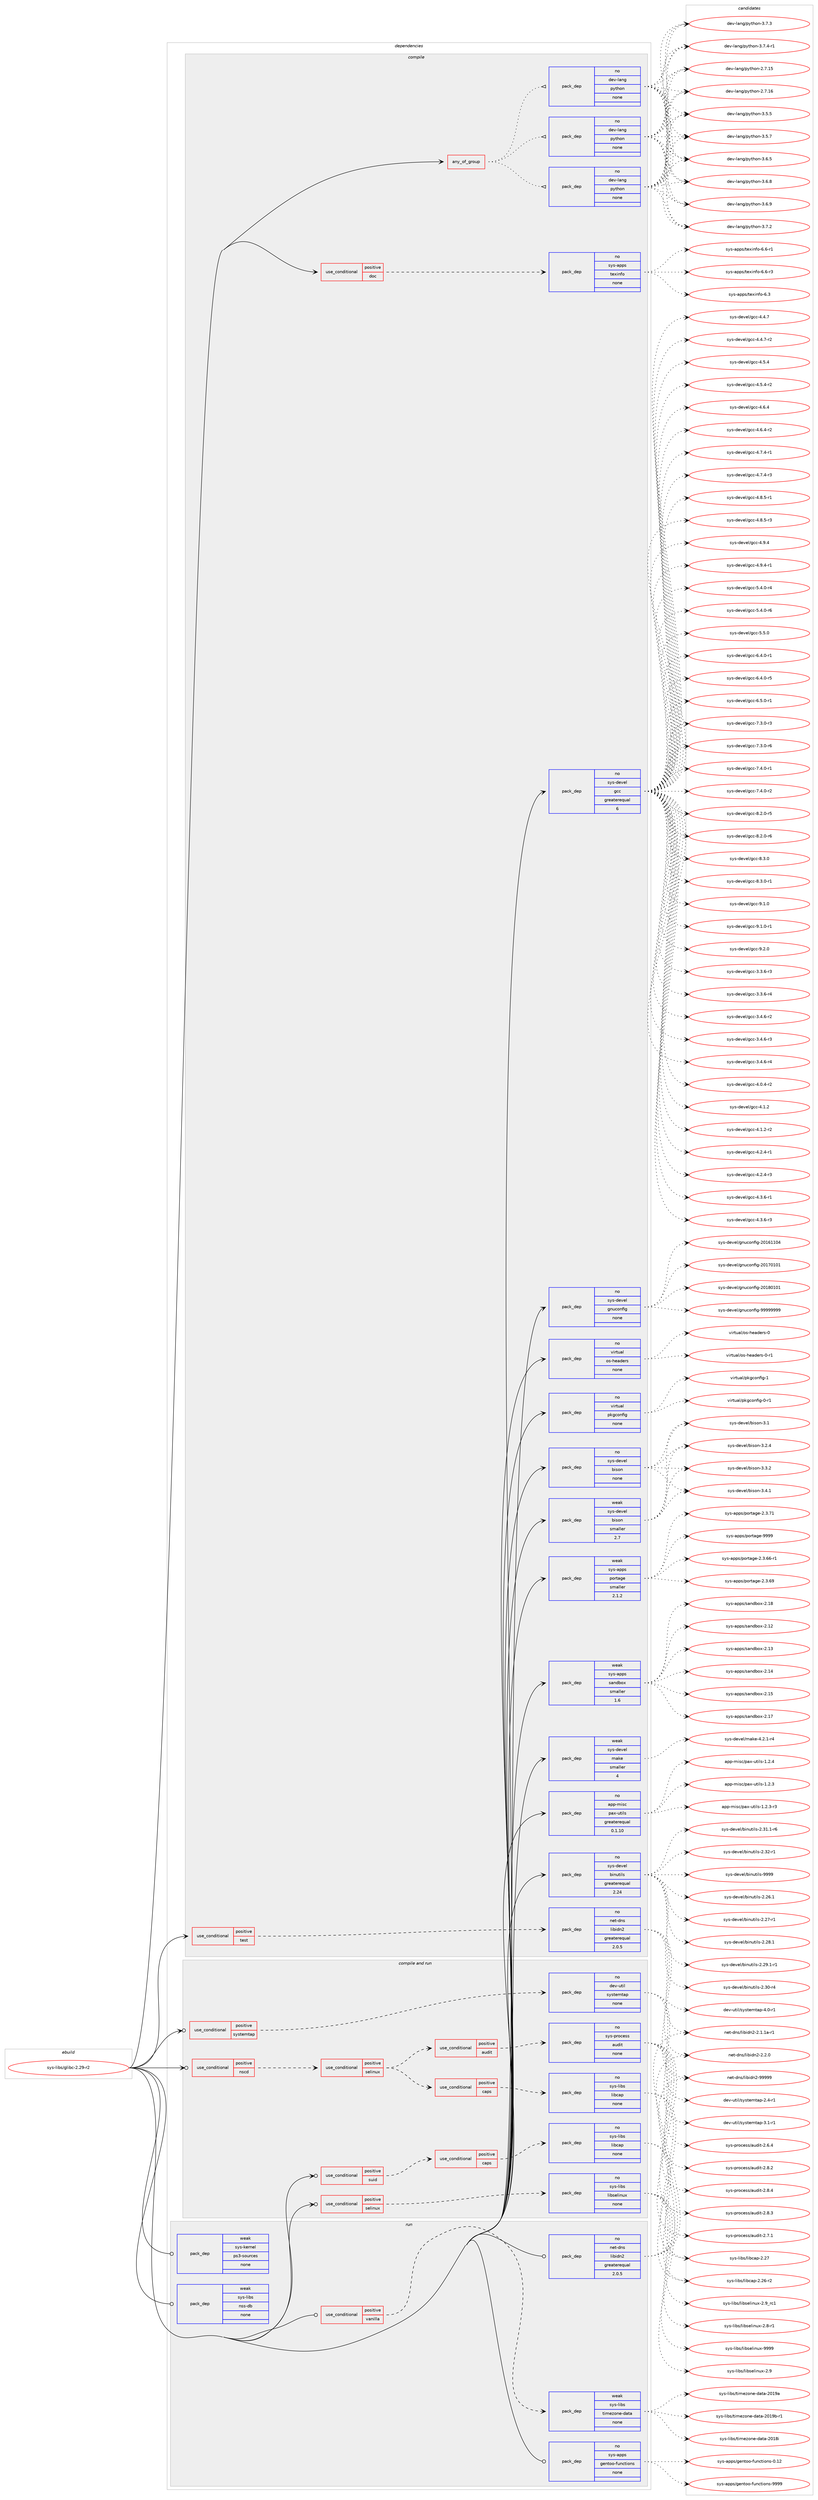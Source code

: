 digraph prolog {

# *************
# Graph options
# *************

newrank=true;
concentrate=true;
compound=true;
graph [rankdir=LR,fontname=Helvetica,fontsize=10,ranksep=1.5];#, ranksep=2.5, nodesep=0.2];
edge  [arrowhead=vee];
node  [fontname=Helvetica,fontsize=10];

# **********
# The ebuild
# **********

subgraph cluster_leftcol {
color=gray;
rank=same;
label=<<i>ebuild</i>>;
id [label="sys-libs/glibc-2.29-r2", color=red, width=4, href="../sys-libs/glibc-2.29-r2.svg"];
}

# ****************
# The dependencies
# ****************

subgraph cluster_midcol {
color=gray;
label=<<i>dependencies</i>>;
subgraph cluster_compile {
fillcolor="#eeeeee";
style=filled;
label=<<i>compile</i>>;
subgraph any24 {
dependency1556 [label=<<TABLE BORDER="0" CELLBORDER="1" CELLSPACING="0" CELLPADDING="4"><TR><TD CELLPADDING="10">any_of_group</TD></TR></TABLE>>, shape=none, color=red];subgraph pack1193 {
dependency1557 [label=<<TABLE BORDER="0" CELLBORDER="1" CELLSPACING="0" CELLPADDING="4" WIDTH="220"><TR><TD ROWSPAN="6" CELLPADDING="30">pack_dep</TD></TR><TR><TD WIDTH="110">no</TD></TR><TR><TD>dev-lang</TD></TR><TR><TD>python</TD></TR><TR><TD>none</TD></TR><TR><TD></TD></TR></TABLE>>, shape=none, color=blue];
}
dependency1556:e -> dependency1557:w [weight=20,style="dotted",arrowhead="oinv"];
subgraph pack1194 {
dependency1558 [label=<<TABLE BORDER="0" CELLBORDER="1" CELLSPACING="0" CELLPADDING="4" WIDTH="220"><TR><TD ROWSPAN="6" CELLPADDING="30">pack_dep</TD></TR><TR><TD WIDTH="110">no</TD></TR><TR><TD>dev-lang</TD></TR><TR><TD>python</TD></TR><TR><TD>none</TD></TR><TR><TD></TD></TR></TABLE>>, shape=none, color=blue];
}
dependency1556:e -> dependency1558:w [weight=20,style="dotted",arrowhead="oinv"];
subgraph pack1195 {
dependency1559 [label=<<TABLE BORDER="0" CELLBORDER="1" CELLSPACING="0" CELLPADDING="4" WIDTH="220"><TR><TD ROWSPAN="6" CELLPADDING="30">pack_dep</TD></TR><TR><TD WIDTH="110">no</TD></TR><TR><TD>dev-lang</TD></TR><TR><TD>python</TD></TR><TR><TD>none</TD></TR><TR><TD></TD></TR></TABLE>>, shape=none, color=blue];
}
dependency1556:e -> dependency1559:w [weight=20,style="dotted",arrowhead="oinv"];
}
id:e -> dependency1556:w [weight=20,style="solid",arrowhead="vee"];
subgraph cond340 {
dependency1560 [label=<<TABLE BORDER="0" CELLBORDER="1" CELLSPACING="0" CELLPADDING="4"><TR><TD ROWSPAN="3" CELLPADDING="10">use_conditional</TD></TR><TR><TD>positive</TD></TR><TR><TD>doc</TD></TR></TABLE>>, shape=none, color=red];
subgraph pack1196 {
dependency1561 [label=<<TABLE BORDER="0" CELLBORDER="1" CELLSPACING="0" CELLPADDING="4" WIDTH="220"><TR><TD ROWSPAN="6" CELLPADDING="30">pack_dep</TD></TR><TR><TD WIDTH="110">no</TD></TR><TR><TD>sys-apps</TD></TR><TR><TD>texinfo</TD></TR><TR><TD>none</TD></TR><TR><TD></TD></TR></TABLE>>, shape=none, color=blue];
}
dependency1560:e -> dependency1561:w [weight=20,style="dashed",arrowhead="vee"];
}
id:e -> dependency1560:w [weight=20,style="solid",arrowhead="vee"];
subgraph cond341 {
dependency1562 [label=<<TABLE BORDER="0" CELLBORDER="1" CELLSPACING="0" CELLPADDING="4"><TR><TD ROWSPAN="3" CELLPADDING="10">use_conditional</TD></TR><TR><TD>positive</TD></TR><TR><TD>test</TD></TR></TABLE>>, shape=none, color=red];
subgraph pack1197 {
dependency1563 [label=<<TABLE BORDER="0" CELLBORDER="1" CELLSPACING="0" CELLPADDING="4" WIDTH="220"><TR><TD ROWSPAN="6" CELLPADDING="30">pack_dep</TD></TR><TR><TD WIDTH="110">no</TD></TR><TR><TD>net-dns</TD></TR><TR><TD>libidn2</TD></TR><TR><TD>greaterequal</TD></TR><TR><TD>2.0.5</TD></TR></TABLE>>, shape=none, color=blue];
}
dependency1562:e -> dependency1563:w [weight=20,style="dashed",arrowhead="vee"];
}
id:e -> dependency1562:w [weight=20,style="solid",arrowhead="vee"];
subgraph pack1198 {
dependency1564 [label=<<TABLE BORDER="0" CELLBORDER="1" CELLSPACING="0" CELLPADDING="4" WIDTH="220"><TR><TD ROWSPAN="6" CELLPADDING="30">pack_dep</TD></TR><TR><TD WIDTH="110">no</TD></TR><TR><TD>app-misc</TD></TR><TR><TD>pax-utils</TD></TR><TR><TD>greaterequal</TD></TR><TR><TD>0.1.10</TD></TR></TABLE>>, shape=none, color=blue];
}
id:e -> dependency1564:w [weight=20,style="solid",arrowhead="vee"];
subgraph pack1199 {
dependency1565 [label=<<TABLE BORDER="0" CELLBORDER="1" CELLSPACING="0" CELLPADDING="4" WIDTH="220"><TR><TD ROWSPAN="6" CELLPADDING="30">pack_dep</TD></TR><TR><TD WIDTH="110">no</TD></TR><TR><TD>sys-devel</TD></TR><TR><TD>binutils</TD></TR><TR><TD>greaterequal</TD></TR><TR><TD>2.24</TD></TR></TABLE>>, shape=none, color=blue];
}
id:e -> dependency1565:w [weight=20,style="solid",arrowhead="vee"];
subgraph pack1200 {
dependency1566 [label=<<TABLE BORDER="0" CELLBORDER="1" CELLSPACING="0" CELLPADDING="4" WIDTH="220"><TR><TD ROWSPAN="6" CELLPADDING="30">pack_dep</TD></TR><TR><TD WIDTH="110">no</TD></TR><TR><TD>sys-devel</TD></TR><TR><TD>bison</TD></TR><TR><TD>none</TD></TR><TR><TD></TD></TR></TABLE>>, shape=none, color=blue];
}
id:e -> dependency1566:w [weight=20,style="solid",arrowhead="vee"];
subgraph pack1201 {
dependency1567 [label=<<TABLE BORDER="0" CELLBORDER="1" CELLSPACING="0" CELLPADDING="4" WIDTH="220"><TR><TD ROWSPAN="6" CELLPADDING="30">pack_dep</TD></TR><TR><TD WIDTH="110">no</TD></TR><TR><TD>sys-devel</TD></TR><TR><TD>gcc</TD></TR><TR><TD>greaterequal</TD></TR><TR><TD>6</TD></TR></TABLE>>, shape=none, color=blue];
}
id:e -> dependency1567:w [weight=20,style="solid",arrowhead="vee"];
subgraph pack1202 {
dependency1568 [label=<<TABLE BORDER="0" CELLBORDER="1" CELLSPACING="0" CELLPADDING="4" WIDTH="220"><TR><TD ROWSPAN="6" CELLPADDING="30">pack_dep</TD></TR><TR><TD WIDTH="110">no</TD></TR><TR><TD>sys-devel</TD></TR><TR><TD>gnuconfig</TD></TR><TR><TD>none</TD></TR><TR><TD></TD></TR></TABLE>>, shape=none, color=blue];
}
id:e -> dependency1568:w [weight=20,style="solid",arrowhead="vee"];
subgraph pack1203 {
dependency1569 [label=<<TABLE BORDER="0" CELLBORDER="1" CELLSPACING="0" CELLPADDING="4" WIDTH="220"><TR><TD ROWSPAN="6" CELLPADDING="30">pack_dep</TD></TR><TR><TD WIDTH="110">no</TD></TR><TR><TD>virtual</TD></TR><TR><TD>os-headers</TD></TR><TR><TD>none</TD></TR><TR><TD></TD></TR></TABLE>>, shape=none, color=blue];
}
id:e -> dependency1569:w [weight=20,style="solid",arrowhead="vee"];
subgraph pack1204 {
dependency1570 [label=<<TABLE BORDER="0" CELLBORDER="1" CELLSPACING="0" CELLPADDING="4" WIDTH="220"><TR><TD ROWSPAN="6" CELLPADDING="30">pack_dep</TD></TR><TR><TD WIDTH="110">no</TD></TR><TR><TD>virtual</TD></TR><TR><TD>pkgconfig</TD></TR><TR><TD>none</TD></TR><TR><TD></TD></TR></TABLE>>, shape=none, color=blue];
}
id:e -> dependency1570:w [weight=20,style="solid",arrowhead="vee"];
subgraph pack1205 {
dependency1571 [label=<<TABLE BORDER="0" CELLBORDER="1" CELLSPACING="0" CELLPADDING="4" WIDTH="220"><TR><TD ROWSPAN="6" CELLPADDING="30">pack_dep</TD></TR><TR><TD WIDTH="110">weak</TD></TR><TR><TD>sys-apps</TD></TR><TR><TD>portage</TD></TR><TR><TD>smaller</TD></TR><TR><TD>2.1.2</TD></TR></TABLE>>, shape=none, color=blue];
}
id:e -> dependency1571:w [weight=20,style="solid",arrowhead="vee"];
subgraph pack1206 {
dependency1572 [label=<<TABLE BORDER="0" CELLBORDER="1" CELLSPACING="0" CELLPADDING="4" WIDTH="220"><TR><TD ROWSPAN="6" CELLPADDING="30">pack_dep</TD></TR><TR><TD WIDTH="110">weak</TD></TR><TR><TD>sys-apps</TD></TR><TR><TD>sandbox</TD></TR><TR><TD>smaller</TD></TR><TR><TD>1.6</TD></TR></TABLE>>, shape=none, color=blue];
}
id:e -> dependency1572:w [weight=20,style="solid",arrowhead="vee"];
subgraph pack1207 {
dependency1573 [label=<<TABLE BORDER="0" CELLBORDER="1" CELLSPACING="0" CELLPADDING="4" WIDTH="220"><TR><TD ROWSPAN="6" CELLPADDING="30">pack_dep</TD></TR><TR><TD WIDTH="110">weak</TD></TR><TR><TD>sys-devel</TD></TR><TR><TD>bison</TD></TR><TR><TD>smaller</TD></TR><TR><TD>2.7</TD></TR></TABLE>>, shape=none, color=blue];
}
id:e -> dependency1573:w [weight=20,style="solid",arrowhead="vee"];
subgraph pack1208 {
dependency1574 [label=<<TABLE BORDER="0" CELLBORDER="1" CELLSPACING="0" CELLPADDING="4" WIDTH="220"><TR><TD ROWSPAN="6" CELLPADDING="30">pack_dep</TD></TR><TR><TD WIDTH="110">weak</TD></TR><TR><TD>sys-devel</TD></TR><TR><TD>make</TD></TR><TR><TD>smaller</TD></TR><TR><TD>4</TD></TR></TABLE>>, shape=none, color=blue];
}
id:e -> dependency1574:w [weight=20,style="solid",arrowhead="vee"];
}
subgraph cluster_compileandrun {
fillcolor="#eeeeee";
style=filled;
label=<<i>compile and run</i>>;
subgraph cond342 {
dependency1575 [label=<<TABLE BORDER="0" CELLBORDER="1" CELLSPACING="0" CELLPADDING="4"><TR><TD ROWSPAN="3" CELLPADDING="10">use_conditional</TD></TR><TR><TD>positive</TD></TR><TR><TD>nscd</TD></TR></TABLE>>, shape=none, color=red];
subgraph cond343 {
dependency1576 [label=<<TABLE BORDER="0" CELLBORDER="1" CELLSPACING="0" CELLPADDING="4"><TR><TD ROWSPAN="3" CELLPADDING="10">use_conditional</TD></TR><TR><TD>positive</TD></TR><TR><TD>selinux</TD></TR></TABLE>>, shape=none, color=red];
subgraph cond344 {
dependency1577 [label=<<TABLE BORDER="0" CELLBORDER="1" CELLSPACING="0" CELLPADDING="4"><TR><TD ROWSPAN="3" CELLPADDING="10">use_conditional</TD></TR><TR><TD>positive</TD></TR><TR><TD>audit</TD></TR></TABLE>>, shape=none, color=red];
subgraph pack1209 {
dependency1578 [label=<<TABLE BORDER="0" CELLBORDER="1" CELLSPACING="0" CELLPADDING="4" WIDTH="220"><TR><TD ROWSPAN="6" CELLPADDING="30">pack_dep</TD></TR><TR><TD WIDTH="110">no</TD></TR><TR><TD>sys-process</TD></TR><TR><TD>audit</TD></TR><TR><TD>none</TD></TR><TR><TD></TD></TR></TABLE>>, shape=none, color=blue];
}
dependency1577:e -> dependency1578:w [weight=20,style="dashed",arrowhead="vee"];
}
dependency1576:e -> dependency1577:w [weight=20,style="dashed",arrowhead="vee"];
subgraph cond345 {
dependency1579 [label=<<TABLE BORDER="0" CELLBORDER="1" CELLSPACING="0" CELLPADDING="4"><TR><TD ROWSPAN="3" CELLPADDING="10">use_conditional</TD></TR><TR><TD>positive</TD></TR><TR><TD>caps</TD></TR></TABLE>>, shape=none, color=red];
subgraph pack1210 {
dependency1580 [label=<<TABLE BORDER="0" CELLBORDER="1" CELLSPACING="0" CELLPADDING="4" WIDTH="220"><TR><TD ROWSPAN="6" CELLPADDING="30">pack_dep</TD></TR><TR><TD WIDTH="110">no</TD></TR><TR><TD>sys-libs</TD></TR><TR><TD>libcap</TD></TR><TR><TD>none</TD></TR><TR><TD></TD></TR></TABLE>>, shape=none, color=blue];
}
dependency1579:e -> dependency1580:w [weight=20,style="dashed",arrowhead="vee"];
}
dependency1576:e -> dependency1579:w [weight=20,style="dashed",arrowhead="vee"];
}
dependency1575:e -> dependency1576:w [weight=20,style="dashed",arrowhead="vee"];
}
id:e -> dependency1575:w [weight=20,style="solid",arrowhead="odotvee"];
subgraph cond346 {
dependency1581 [label=<<TABLE BORDER="0" CELLBORDER="1" CELLSPACING="0" CELLPADDING="4"><TR><TD ROWSPAN="3" CELLPADDING="10">use_conditional</TD></TR><TR><TD>positive</TD></TR><TR><TD>selinux</TD></TR></TABLE>>, shape=none, color=red];
subgraph pack1211 {
dependency1582 [label=<<TABLE BORDER="0" CELLBORDER="1" CELLSPACING="0" CELLPADDING="4" WIDTH="220"><TR><TD ROWSPAN="6" CELLPADDING="30">pack_dep</TD></TR><TR><TD WIDTH="110">no</TD></TR><TR><TD>sys-libs</TD></TR><TR><TD>libselinux</TD></TR><TR><TD>none</TD></TR><TR><TD></TD></TR></TABLE>>, shape=none, color=blue];
}
dependency1581:e -> dependency1582:w [weight=20,style="dashed",arrowhead="vee"];
}
id:e -> dependency1581:w [weight=20,style="solid",arrowhead="odotvee"];
subgraph cond347 {
dependency1583 [label=<<TABLE BORDER="0" CELLBORDER="1" CELLSPACING="0" CELLPADDING="4"><TR><TD ROWSPAN="3" CELLPADDING="10">use_conditional</TD></TR><TR><TD>positive</TD></TR><TR><TD>suid</TD></TR></TABLE>>, shape=none, color=red];
subgraph cond348 {
dependency1584 [label=<<TABLE BORDER="0" CELLBORDER="1" CELLSPACING="0" CELLPADDING="4"><TR><TD ROWSPAN="3" CELLPADDING="10">use_conditional</TD></TR><TR><TD>positive</TD></TR><TR><TD>caps</TD></TR></TABLE>>, shape=none, color=red];
subgraph pack1212 {
dependency1585 [label=<<TABLE BORDER="0" CELLBORDER="1" CELLSPACING="0" CELLPADDING="4" WIDTH="220"><TR><TD ROWSPAN="6" CELLPADDING="30">pack_dep</TD></TR><TR><TD WIDTH="110">no</TD></TR><TR><TD>sys-libs</TD></TR><TR><TD>libcap</TD></TR><TR><TD>none</TD></TR><TR><TD></TD></TR></TABLE>>, shape=none, color=blue];
}
dependency1584:e -> dependency1585:w [weight=20,style="dashed",arrowhead="vee"];
}
dependency1583:e -> dependency1584:w [weight=20,style="dashed",arrowhead="vee"];
}
id:e -> dependency1583:w [weight=20,style="solid",arrowhead="odotvee"];
subgraph cond349 {
dependency1586 [label=<<TABLE BORDER="0" CELLBORDER="1" CELLSPACING="0" CELLPADDING="4"><TR><TD ROWSPAN="3" CELLPADDING="10">use_conditional</TD></TR><TR><TD>positive</TD></TR><TR><TD>systemtap</TD></TR></TABLE>>, shape=none, color=red];
subgraph pack1213 {
dependency1587 [label=<<TABLE BORDER="0" CELLBORDER="1" CELLSPACING="0" CELLPADDING="4" WIDTH="220"><TR><TD ROWSPAN="6" CELLPADDING="30">pack_dep</TD></TR><TR><TD WIDTH="110">no</TD></TR><TR><TD>dev-util</TD></TR><TR><TD>systemtap</TD></TR><TR><TD>none</TD></TR><TR><TD></TD></TR></TABLE>>, shape=none, color=blue];
}
dependency1586:e -> dependency1587:w [weight=20,style="dashed",arrowhead="vee"];
}
id:e -> dependency1586:w [weight=20,style="solid",arrowhead="odotvee"];
}
subgraph cluster_run {
fillcolor="#eeeeee";
style=filled;
label=<<i>run</i>>;
subgraph cond350 {
dependency1588 [label=<<TABLE BORDER="0" CELLBORDER="1" CELLSPACING="0" CELLPADDING="4"><TR><TD ROWSPAN="3" CELLPADDING="10">use_conditional</TD></TR><TR><TD>positive</TD></TR><TR><TD>vanilla</TD></TR></TABLE>>, shape=none, color=red];
subgraph pack1214 {
dependency1589 [label=<<TABLE BORDER="0" CELLBORDER="1" CELLSPACING="0" CELLPADDING="4" WIDTH="220"><TR><TD ROWSPAN="6" CELLPADDING="30">pack_dep</TD></TR><TR><TD WIDTH="110">weak</TD></TR><TR><TD>sys-libs</TD></TR><TR><TD>timezone-data</TD></TR><TR><TD>none</TD></TR><TR><TD></TD></TR></TABLE>>, shape=none, color=blue];
}
dependency1588:e -> dependency1589:w [weight=20,style="dashed",arrowhead="vee"];
}
id:e -> dependency1588:w [weight=20,style="solid",arrowhead="odot"];
subgraph pack1215 {
dependency1590 [label=<<TABLE BORDER="0" CELLBORDER="1" CELLSPACING="0" CELLPADDING="4" WIDTH="220"><TR><TD ROWSPAN="6" CELLPADDING="30">pack_dep</TD></TR><TR><TD WIDTH="110">no</TD></TR><TR><TD>net-dns</TD></TR><TR><TD>libidn2</TD></TR><TR><TD>greaterequal</TD></TR><TR><TD>2.0.5</TD></TR></TABLE>>, shape=none, color=blue];
}
id:e -> dependency1590:w [weight=20,style="solid",arrowhead="odot"];
subgraph pack1216 {
dependency1591 [label=<<TABLE BORDER="0" CELLBORDER="1" CELLSPACING="0" CELLPADDING="4" WIDTH="220"><TR><TD ROWSPAN="6" CELLPADDING="30">pack_dep</TD></TR><TR><TD WIDTH="110">no</TD></TR><TR><TD>sys-apps</TD></TR><TR><TD>gentoo-functions</TD></TR><TR><TD>none</TD></TR><TR><TD></TD></TR></TABLE>>, shape=none, color=blue];
}
id:e -> dependency1591:w [weight=20,style="solid",arrowhead="odot"];
subgraph pack1217 {
dependency1592 [label=<<TABLE BORDER="0" CELLBORDER="1" CELLSPACING="0" CELLPADDING="4" WIDTH="220"><TR><TD ROWSPAN="6" CELLPADDING="30">pack_dep</TD></TR><TR><TD WIDTH="110">weak</TD></TR><TR><TD>sys-kernel</TD></TR><TR><TD>ps3-sources</TD></TR><TR><TD>none</TD></TR><TR><TD></TD></TR></TABLE>>, shape=none, color=blue];
}
id:e -> dependency1592:w [weight=20,style="solid",arrowhead="odot"];
subgraph pack1218 {
dependency1593 [label=<<TABLE BORDER="0" CELLBORDER="1" CELLSPACING="0" CELLPADDING="4" WIDTH="220"><TR><TD ROWSPAN="6" CELLPADDING="30">pack_dep</TD></TR><TR><TD WIDTH="110">weak</TD></TR><TR><TD>sys-libs</TD></TR><TR><TD>nss-db</TD></TR><TR><TD>none</TD></TR><TR><TD></TD></TR></TABLE>>, shape=none, color=blue];
}
id:e -> dependency1593:w [weight=20,style="solid",arrowhead="odot"];
}
}

# **************
# The candidates
# **************

subgraph cluster_choices {
rank=same;
color=gray;
label=<<i>candidates</i>>;

subgraph choice1193 {
color=black;
nodesep=1;
choice10010111845108971101034711212111610411111045504655464953 [label="dev-lang/python-2.7.15", color=red, width=4,href="../dev-lang/python-2.7.15.svg"];
choice10010111845108971101034711212111610411111045504655464954 [label="dev-lang/python-2.7.16", color=red, width=4,href="../dev-lang/python-2.7.16.svg"];
choice100101118451089711010347112121116104111110455146534653 [label="dev-lang/python-3.5.5", color=red, width=4,href="../dev-lang/python-3.5.5.svg"];
choice100101118451089711010347112121116104111110455146534655 [label="dev-lang/python-3.5.7", color=red, width=4,href="../dev-lang/python-3.5.7.svg"];
choice100101118451089711010347112121116104111110455146544653 [label="dev-lang/python-3.6.5", color=red, width=4,href="../dev-lang/python-3.6.5.svg"];
choice100101118451089711010347112121116104111110455146544656 [label="dev-lang/python-3.6.8", color=red, width=4,href="../dev-lang/python-3.6.8.svg"];
choice100101118451089711010347112121116104111110455146544657 [label="dev-lang/python-3.6.9", color=red, width=4,href="../dev-lang/python-3.6.9.svg"];
choice100101118451089711010347112121116104111110455146554650 [label="dev-lang/python-3.7.2", color=red, width=4,href="../dev-lang/python-3.7.2.svg"];
choice100101118451089711010347112121116104111110455146554651 [label="dev-lang/python-3.7.3", color=red, width=4,href="../dev-lang/python-3.7.3.svg"];
choice1001011184510897110103471121211161041111104551465546524511449 [label="dev-lang/python-3.7.4-r1", color=red, width=4,href="../dev-lang/python-3.7.4-r1.svg"];
dependency1557:e -> choice10010111845108971101034711212111610411111045504655464953:w [style=dotted,weight="100"];
dependency1557:e -> choice10010111845108971101034711212111610411111045504655464954:w [style=dotted,weight="100"];
dependency1557:e -> choice100101118451089711010347112121116104111110455146534653:w [style=dotted,weight="100"];
dependency1557:e -> choice100101118451089711010347112121116104111110455146534655:w [style=dotted,weight="100"];
dependency1557:e -> choice100101118451089711010347112121116104111110455146544653:w [style=dotted,weight="100"];
dependency1557:e -> choice100101118451089711010347112121116104111110455146544656:w [style=dotted,weight="100"];
dependency1557:e -> choice100101118451089711010347112121116104111110455146544657:w [style=dotted,weight="100"];
dependency1557:e -> choice100101118451089711010347112121116104111110455146554650:w [style=dotted,weight="100"];
dependency1557:e -> choice100101118451089711010347112121116104111110455146554651:w [style=dotted,weight="100"];
dependency1557:e -> choice1001011184510897110103471121211161041111104551465546524511449:w [style=dotted,weight="100"];
}
subgraph choice1194 {
color=black;
nodesep=1;
choice10010111845108971101034711212111610411111045504655464953 [label="dev-lang/python-2.7.15", color=red, width=4,href="../dev-lang/python-2.7.15.svg"];
choice10010111845108971101034711212111610411111045504655464954 [label="dev-lang/python-2.7.16", color=red, width=4,href="../dev-lang/python-2.7.16.svg"];
choice100101118451089711010347112121116104111110455146534653 [label="dev-lang/python-3.5.5", color=red, width=4,href="../dev-lang/python-3.5.5.svg"];
choice100101118451089711010347112121116104111110455146534655 [label="dev-lang/python-3.5.7", color=red, width=4,href="../dev-lang/python-3.5.7.svg"];
choice100101118451089711010347112121116104111110455146544653 [label="dev-lang/python-3.6.5", color=red, width=4,href="../dev-lang/python-3.6.5.svg"];
choice100101118451089711010347112121116104111110455146544656 [label="dev-lang/python-3.6.8", color=red, width=4,href="../dev-lang/python-3.6.8.svg"];
choice100101118451089711010347112121116104111110455146544657 [label="dev-lang/python-3.6.9", color=red, width=4,href="../dev-lang/python-3.6.9.svg"];
choice100101118451089711010347112121116104111110455146554650 [label="dev-lang/python-3.7.2", color=red, width=4,href="../dev-lang/python-3.7.2.svg"];
choice100101118451089711010347112121116104111110455146554651 [label="dev-lang/python-3.7.3", color=red, width=4,href="../dev-lang/python-3.7.3.svg"];
choice1001011184510897110103471121211161041111104551465546524511449 [label="dev-lang/python-3.7.4-r1", color=red, width=4,href="../dev-lang/python-3.7.4-r1.svg"];
dependency1558:e -> choice10010111845108971101034711212111610411111045504655464953:w [style=dotted,weight="100"];
dependency1558:e -> choice10010111845108971101034711212111610411111045504655464954:w [style=dotted,weight="100"];
dependency1558:e -> choice100101118451089711010347112121116104111110455146534653:w [style=dotted,weight="100"];
dependency1558:e -> choice100101118451089711010347112121116104111110455146534655:w [style=dotted,weight="100"];
dependency1558:e -> choice100101118451089711010347112121116104111110455146544653:w [style=dotted,weight="100"];
dependency1558:e -> choice100101118451089711010347112121116104111110455146544656:w [style=dotted,weight="100"];
dependency1558:e -> choice100101118451089711010347112121116104111110455146544657:w [style=dotted,weight="100"];
dependency1558:e -> choice100101118451089711010347112121116104111110455146554650:w [style=dotted,weight="100"];
dependency1558:e -> choice100101118451089711010347112121116104111110455146554651:w [style=dotted,weight="100"];
dependency1558:e -> choice1001011184510897110103471121211161041111104551465546524511449:w [style=dotted,weight="100"];
}
subgraph choice1195 {
color=black;
nodesep=1;
choice10010111845108971101034711212111610411111045504655464953 [label="dev-lang/python-2.7.15", color=red, width=4,href="../dev-lang/python-2.7.15.svg"];
choice10010111845108971101034711212111610411111045504655464954 [label="dev-lang/python-2.7.16", color=red, width=4,href="../dev-lang/python-2.7.16.svg"];
choice100101118451089711010347112121116104111110455146534653 [label="dev-lang/python-3.5.5", color=red, width=4,href="../dev-lang/python-3.5.5.svg"];
choice100101118451089711010347112121116104111110455146534655 [label="dev-lang/python-3.5.7", color=red, width=4,href="../dev-lang/python-3.5.7.svg"];
choice100101118451089711010347112121116104111110455146544653 [label="dev-lang/python-3.6.5", color=red, width=4,href="../dev-lang/python-3.6.5.svg"];
choice100101118451089711010347112121116104111110455146544656 [label="dev-lang/python-3.6.8", color=red, width=4,href="../dev-lang/python-3.6.8.svg"];
choice100101118451089711010347112121116104111110455146544657 [label="dev-lang/python-3.6.9", color=red, width=4,href="../dev-lang/python-3.6.9.svg"];
choice100101118451089711010347112121116104111110455146554650 [label="dev-lang/python-3.7.2", color=red, width=4,href="../dev-lang/python-3.7.2.svg"];
choice100101118451089711010347112121116104111110455146554651 [label="dev-lang/python-3.7.3", color=red, width=4,href="../dev-lang/python-3.7.3.svg"];
choice1001011184510897110103471121211161041111104551465546524511449 [label="dev-lang/python-3.7.4-r1", color=red, width=4,href="../dev-lang/python-3.7.4-r1.svg"];
dependency1559:e -> choice10010111845108971101034711212111610411111045504655464953:w [style=dotted,weight="100"];
dependency1559:e -> choice10010111845108971101034711212111610411111045504655464954:w [style=dotted,weight="100"];
dependency1559:e -> choice100101118451089711010347112121116104111110455146534653:w [style=dotted,weight="100"];
dependency1559:e -> choice100101118451089711010347112121116104111110455146534655:w [style=dotted,weight="100"];
dependency1559:e -> choice100101118451089711010347112121116104111110455146544653:w [style=dotted,weight="100"];
dependency1559:e -> choice100101118451089711010347112121116104111110455146544656:w [style=dotted,weight="100"];
dependency1559:e -> choice100101118451089711010347112121116104111110455146544657:w [style=dotted,weight="100"];
dependency1559:e -> choice100101118451089711010347112121116104111110455146554650:w [style=dotted,weight="100"];
dependency1559:e -> choice100101118451089711010347112121116104111110455146554651:w [style=dotted,weight="100"];
dependency1559:e -> choice1001011184510897110103471121211161041111104551465546524511449:w [style=dotted,weight="100"];
}
subgraph choice1196 {
color=black;
nodesep=1;
choice11512111545971121121154711610112010511010211145544651 [label="sys-apps/texinfo-6.3", color=red, width=4,href="../sys-apps/texinfo-6.3.svg"];
choice115121115459711211211547116101120105110102111455446544511449 [label="sys-apps/texinfo-6.6-r1", color=red, width=4,href="../sys-apps/texinfo-6.6-r1.svg"];
choice115121115459711211211547116101120105110102111455446544511451 [label="sys-apps/texinfo-6.6-r3", color=red, width=4,href="../sys-apps/texinfo-6.6-r3.svg"];
dependency1561:e -> choice11512111545971121121154711610112010511010211145544651:w [style=dotted,weight="100"];
dependency1561:e -> choice115121115459711211211547116101120105110102111455446544511449:w [style=dotted,weight="100"];
dependency1561:e -> choice115121115459711211211547116101120105110102111455446544511451:w [style=dotted,weight="100"];
}
subgraph choice1197 {
color=black;
nodesep=1;
choice11010111645100110115471081059810510011050455046494649974511449 [label="net-dns/libidn2-2.1.1a-r1", color=red, width=4,href="../net-dns/libidn2-2.1.1a-r1.svg"];
choice11010111645100110115471081059810510011050455046504648 [label="net-dns/libidn2-2.2.0", color=red, width=4,href="../net-dns/libidn2-2.2.0.svg"];
choice11010111645100110115471081059810510011050455757575757 [label="net-dns/libidn2-99999", color=red, width=4,href="../net-dns/libidn2-99999.svg"];
dependency1563:e -> choice11010111645100110115471081059810510011050455046494649974511449:w [style=dotted,weight="100"];
dependency1563:e -> choice11010111645100110115471081059810510011050455046504648:w [style=dotted,weight="100"];
dependency1563:e -> choice11010111645100110115471081059810510011050455757575757:w [style=dotted,weight="100"];
}
subgraph choice1198 {
color=black;
nodesep=1;
choice971121124510910511599471129712045117116105108115454946504651 [label="app-misc/pax-utils-1.2.3", color=red, width=4,href="../app-misc/pax-utils-1.2.3.svg"];
choice9711211245109105115994711297120451171161051081154549465046514511451 [label="app-misc/pax-utils-1.2.3-r3", color=red, width=4,href="../app-misc/pax-utils-1.2.3-r3.svg"];
choice971121124510910511599471129712045117116105108115454946504652 [label="app-misc/pax-utils-1.2.4", color=red, width=4,href="../app-misc/pax-utils-1.2.4.svg"];
dependency1564:e -> choice971121124510910511599471129712045117116105108115454946504651:w [style=dotted,weight="100"];
dependency1564:e -> choice9711211245109105115994711297120451171161051081154549465046514511451:w [style=dotted,weight="100"];
dependency1564:e -> choice971121124510910511599471129712045117116105108115454946504652:w [style=dotted,weight="100"];
}
subgraph choice1199 {
color=black;
nodesep=1;
choice11512111545100101118101108479810511011711610510811545504650544649 [label="sys-devel/binutils-2.26.1", color=red, width=4,href="../sys-devel/binutils-2.26.1.svg"];
choice11512111545100101118101108479810511011711610510811545504650554511449 [label="sys-devel/binutils-2.27-r1", color=red, width=4,href="../sys-devel/binutils-2.27-r1.svg"];
choice11512111545100101118101108479810511011711610510811545504650564649 [label="sys-devel/binutils-2.28.1", color=red, width=4,href="../sys-devel/binutils-2.28.1.svg"];
choice115121115451001011181011084798105110117116105108115455046505746494511449 [label="sys-devel/binutils-2.29.1-r1", color=red, width=4,href="../sys-devel/binutils-2.29.1-r1.svg"];
choice11512111545100101118101108479810511011711610510811545504651484511452 [label="sys-devel/binutils-2.30-r4", color=red, width=4,href="../sys-devel/binutils-2.30-r4.svg"];
choice115121115451001011181011084798105110117116105108115455046514946494511454 [label="sys-devel/binutils-2.31.1-r6", color=red, width=4,href="../sys-devel/binutils-2.31.1-r6.svg"];
choice11512111545100101118101108479810511011711610510811545504651504511449 [label="sys-devel/binutils-2.32-r1", color=red, width=4,href="../sys-devel/binutils-2.32-r1.svg"];
choice1151211154510010111810110847981051101171161051081154557575757 [label="sys-devel/binutils-9999", color=red, width=4,href="../sys-devel/binutils-9999.svg"];
dependency1565:e -> choice11512111545100101118101108479810511011711610510811545504650544649:w [style=dotted,weight="100"];
dependency1565:e -> choice11512111545100101118101108479810511011711610510811545504650554511449:w [style=dotted,weight="100"];
dependency1565:e -> choice11512111545100101118101108479810511011711610510811545504650564649:w [style=dotted,weight="100"];
dependency1565:e -> choice115121115451001011181011084798105110117116105108115455046505746494511449:w [style=dotted,weight="100"];
dependency1565:e -> choice11512111545100101118101108479810511011711610510811545504651484511452:w [style=dotted,weight="100"];
dependency1565:e -> choice115121115451001011181011084798105110117116105108115455046514946494511454:w [style=dotted,weight="100"];
dependency1565:e -> choice11512111545100101118101108479810511011711610510811545504651504511449:w [style=dotted,weight="100"];
dependency1565:e -> choice1151211154510010111810110847981051101171161051081154557575757:w [style=dotted,weight="100"];
}
subgraph choice1200 {
color=black;
nodesep=1;
choice11512111545100101118101108479810511511111045514649 [label="sys-devel/bison-3.1", color=red, width=4,href="../sys-devel/bison-3.1.svg"];
choice115121115451001011181011084798105115111110455146504652 [label="sys-devel/bison-3.2.4", color=red, width=4,href="../sys-devel/bison-3.2.4.svg"];
choice115121115451001011181011084798105115111110455146514650 [label="sys-devel/bison-3.3.2", color=red, width=4,href="../sys-devel/bison-3.3.2.svg"];
choice115121115451001011181011084798105115111110455146524649 [label="sys-devel/bison-3.4.1", color=red, width=4,href="../sys-devel/bison-3.4.1.svg"];
dependency1566:e -> choice11512111545100101118101108479810511511111045514649:w [style=dotted,weight="100"];
dependency1566:e -> choice115121115451001011181011084798105115111110455146504652:w [style=dotted,weight="100"];
dependency1566:e -> choice115121115451001011181011084798105115111110455146514650:w [style=dotted,weight="100"];
dependency1566:e -> choice115121115451001011181011084798105115111110455146524649:w [style=dotted,weight="100"];
}
subgraph choice1201 {
color=black;
nodesep=1;
choice115121115451001011181011084710399994551465146544511451 [label="sys-devel/gcc-3.3.6-r3", color=red, width=4,href="../sys-devel/gcc-3.3.6-r3.svg"];
choice115121115451001011181011084710399994551465146544511452 [label="sys-devel/gcc-3.3.6-r4", color=red, width=4,href="../sys-devel/gcc-3.3.6-r4.svg"];
choice115121115451001011181011084710399994551465246544511450 [label="sys-devel/gcc-3.4.6-r2", color=red, width=4,href="../sys-devel/gcc-3.4.6-r2.svg"];
choice115121115451001011181011084710399994551465246544511451 [label="sys-devel/gcc-3.4.6-r3", color=red, width=4,href="../sys-devel/gcc-3.4.6-r3.svg"];
choice115121115451001011181011084710399994551465246544511452 [label="sys-devel/gcc-3.4.6-r4", color=red, width=4,href="../sys-devel/gcc-3.4.6-r4.svg"];
choice115121115451001011181011084710399994552464846524511450 [label="sys-devel/gcc-4.0.4-r2", color=red, width=4,href="../sys-devel/gcc-4.0.4-r2.svg"];
choice11512111545100101118101108471039999455246494650 [label="sys-devel/gcc-4.1.2", color=red, width=4,href="../sys-devel/gcc-4.1.2.svg"];
choice115121115451001011181011084710399994552464946504511450 [label="sys-devel/gcc-4.1.2-r2", color=red, width=4,href="../sys-devel/gcc-4.1.2-r2.svg"];
choice115121115451001011181011084710399994552465046524511449 [label="sys-devel/gcc-4.2.4-r1", color=red, width=4,href="../sys-devel/gcc-4.2.4-r1.svg"];
choice115121115451001011181011084710399994552465046524511451 [label="sys-devel/gcc-4.2.4-r3", color=red, width=4,href="../sys-devel/gcc-4.2.4-r3.svg"];
choice115121115451001011181011084710399994552465146544511449 [label="sys-devel/gcc-4.3.6-r1", color=red, width=4,href="../sys-devel/gcc-4.3.6-r1.svg"];
choice115121115451001011181011084710399994552465146544511451 [label="sys-devel/gcc-4.3.6-r3", color=red, width=4,href="../sys-devel/gcc-4.3.6-r3.svg"];
choice11512111545100101118101108471039999455246524655 [label="sys-devel/gcc-4.4.7", color=red, width=4,href="../sys-devel/gcc-4.4.7.svg"];
choice115121115451001011181011084710399994552465246554511450 [label="sys-devel/gcc-4.4.7-r2", color=red, width=4,href="../sys-devel/gcc-4.4.7-r2.svg"];
choice11512111545100101118101108471039999455246534652 [label="sys-devel/gcc-4.5.4", color=red, width=4,href="../sys-devel/gcc-4.5.4.svg"];
choice115121115451001011181011084710399994552465346524511450 [label="sys-devel/gcc-4.5.4-r2", color=red, width=4,href="../sys-devel/gcc-4.5.4-r2.svg"];
choice11512111545100101118101108471039999455246544652 [label="sys-devel/gcc-4.6.4", color=red, width=4,href="../sys-devel/gcc-4.6.4.svg"];
choice115121115451001011181011084710399994552465446524511450 [label="sys-devel/gcc-4.6.4-r2", color=red, width=4,href="../sys-devel/gcc-4.6.4-r2.svg"];
choice115121115451001011181011084710399994552465546524511449 [label="sys-devel/gcc-4.7.4-r1", color=red, width=4,href="../sys-devel/gcc-4.7.4-r1.svg"];
choice115121115451001011181011084710399994552465546524511451 [label="sys-devel/gcc-4.7.4-r3", color=red, width=4,href="../sys-devel/gcc-4.7.4-r3.svg"];
choice115121115451001011181011084710399994552465646534511449 [label="sys-devel/gcc-4.8.5-r1", color=red, width=4,href="../sys-devel/gcc-4.8.5-r1.svg"];
choice115121115451001011181011084710399994552465646534511451 [label="sys-devel/gcc-4.8.5-r3", color=red, width=4,href="../sys-devel/gcc-4.8.5-r3.svg"];
choice11512111545100101118101108471039999455246574652 [label="sys-devel/gcc-4.9.4", color=red, width=4,href="../sys-devel/gcc-4.9.4.svg"];
choice115121115451001011181011084710399994552465746524511449 [label="sys-devel/gcc-4.9.4-r1", color=red, width=4,href="../sys-devel/gcc-4.9.4-r1.svg"];
choice115121115451001011181011084710399994553465246484511452 [label="sys-devel/gcc-5.4.0-r4", color=red, width=4,href="../sys-devel/gcc-5.4.0-r4.svg"];
choice115121115451001011181011084710399994553465246484511454 [label="sys-devel/gcc-5.4.0-r6", color=red, width=4,href="../sys-devel/gcc-5.4.0-r6.svg"];
choice11512111545100101118101108471039999455346534648 [label="sys-devel/gcc-5.5.0", color=red, width=4,href="../sys-devel/gcc-5.5.0.svg"];
choice115121115451001011181011084710399994554465246484511449 [label="sys-devel/gcc-6.4.0-r1", color=red, width=4,href="../sys-devel/gcc-6.4.0-r1.svg"];
choice115121115451001011181011084710399994554465246484511453 [label="sys-devel/gcc-6.4.0-r5", color=red, width=4,href="../sys-devel/gcc-6.4.0-r5.svg"];
choice115121115451001011181011084710399994554465346484511449 [label="sys-devel/gcc-6.5.0-r1", color=red, width=4,href="../sys-devel/gcc-6.5.0-r1.svg"];
choice115121115451001011181011084710399994555465146484511451 [label="sys-devel/gcc-7.3.0-r3", color=red, width=4,href="../sys-devel/gcc-7.3.0-r3.svg"];
choice115121115451001011181011084710399994555465146484511454 [label="sys-devel/gcc-7.3.0-r6", color=red, width=4,href="../sys-devel/gcc-7.3.0-r6.svg"];
choice115121115451001011181011084710399994555465246484511449 [label="sys-devel/gcc-7.4.0-r1", color=red, width=4,href="../sys-devel/gcc-7.4.0-r1.svg"];
choice115121115451001011181011084710399994555465246484511450 [label="sys-devel/gcc-7.4.0-r2", color=red, width=4,href="../sys-devel/gcc-7.4.0-r2.svg"];
choice115121115451001011181011084710399994556465046484511453 [label="sys-devel/gcc-8.2.0-r5", color=red, width=4,href="../sys-devel/gcc-8.2.0-r5.svg"];
choice115121115451001011181011084710399994556465046484511454 [label="sys-devel/gcc-8.2.0-r6", color=red, width=4,href="../sys-devel/gcc-8.2.0-r6.svg"];
choice11512111545100101118101108471039999455646514648 [label="sys-devel/gcc-8.3.0", color=red, width=4,href="../sys-devel/gcc-8.3.0.svg"];
choice115121115451001011181011084710399994556465146484511449 [label="sys-devel/gcc-8.3.0-r1", color=red, width=4,href="../sys-devel/gcc-8.3.0-r1.svg"];
choice11512111545100101118101108471039999455746494648 [label="sys-devel/gcc-9.1.0", color=red, width=4,href="../sys-devel/gcc-9.1.0.svg"];
choice115121115451001011181011084710399994557464946484511449 [label="sys-devel/gcc-9.1.0-r1", color=red, width=4,href="../sys-devel/gcc-9.1.0-r1.svg"];
choice11512111545100101118101108471039999455746504648 [label="sys-devel/gcc-9.2.0", color=red, width=4,href="../sys-devel/gcc-9.2.0.svg"];
dependency1567:e -> choice115121115451001011181011084710399994551465146544511451:w [style=dotted,weight="100"];
dependency1567:e -> choice115121115451001011181011084710399994551465146544511452:w [style=dotted,weight="100"];
dependency1567:e -> choice115121115451001011181011084710399994551465246544511450:w [style=dotted,weight="100"];
dependency1567:e -> choice115121115451001011181011084710399994551465246544511451:w [style=dotted,weight="100"];
dependency1567:e -> choice115121115451001011181011084710399994551465246544511452:w [style=dotted,weight="100"];
dependency1567:e -> choice115121115451001011181011084710399994552464846524511450:w [style=dotted,weight="100"];
dependency1567:e -> choice11512111545100101118101108471039999455246494650:w [style=dotted,weight="100"];
dependency1567:e -> choice115121115451001011181011084710399994552464946504511450:w [style=dotted,weight="100"];
dependency1567:e -> choice115121115451001011181011084710399994552465046524511449:w [style=dotted,weight="100"];
dependency1567:e -> choice115121115451001011181011084710399994552465046524511451:w [style=dotted,weight="100"];
dependency1567:e -> choice115121115451001011181011084710399994552465146544511449:w [style=dotted,weight="100"];
dependency1567:e -> choice115121115451001011181011084710399994552465146544511451:w [style=dotted,weight="100"];
dependency1567:e -> choice11512111545100101118101108471039999455246524655:w [style=dotted,weight="100"];
dependency1567:e -> choice115121115451001011181011084710399994552465246554511450:w [style=dotted,weight="100"];
dependency1567:e -> choice11512111545100101118101108471039999455246534652:w [style=dotted,weight="100"];
dependency1567:e -> choice115121115451001011181011084710399994552465346524511450:w [style=dotted,weight="100"];
dependency1567:e -> choice11512111545100101118101108471039999455246544652:w [style=dotted,weight="100"];
dependency1567:e -> choice115121115451001011181011084710399994552465446524511450:w [style=dotted,weight="100"];
dependency1567:e -> choice115121115451001011181011084710399994552465546524511449:w [style=dotted,weight="100"];
dependency1567:e -> choice115121115451001011181011084710399994552465546524511451:w [style=dotted,weight="100"];
dependency1567:e -> choice115121115451001011181011084710399994552465646534511449:w [style=dotted,weight="100"];
dependency1567:e -> choice115121115451001011181011084710399994552465646534511451:w [style=dotted,weight="100"];
dependency1567:e -> choice11512111545100101118101108471039999455246574652:w [style=dotted,weight="100"];
dependency1567:e -> choice115121115451001011181011084710399994552465746524511449:w [style=dotted,weight="100"];
dependency1567:e -> choice115121115451001011181011084710399994553465246484511452:w [style=dotted,weight="100"];
dependency1567:e -> choice115121115451001011181011084710399994553465246484511454:w [style=dotted,weight="100"];
dependency1567:e -> choice11512111545100101118101108471039999455346534648:w [style=dotted,weight="100"];
dependency1567:e -> choice115121115451001011181011084710399994554465246484511449:w [style=dotted,weight="100"];
dependency1567:e -> choice115121115451001011181011084710399994554465246484511453:w [style=dotted,weight="100"];
dependency1567:e -> choice115121115451001011181011084710399994554465346484511449:w [style=dotted,weight="100"];
dependency1567:e -> choice115121115451001011181011084710399994555465146484511451:w [style=dotted,weight="100"];
dependency1567:e -> choice115121115451001011181011084710399994555465146484511454:w [style=dotted,weight="100"];
dependency1567:e -> choice115121115451001011181011084710399994555465246484511449:w [style=dotted,weight="100"];
dependency1567:e -> choice115121115451001011181011084710399994555465246484511450:w [style=dotted,weight="100"];
dependency1567:e -> choice115121115451001011181011084710399994556465046484511453:w [style=dotted,weight="100"];
dependency1567:e -> choice115121115451001011181011084710399994556465046484511454:w [style=dotted,weight="100"];
dependency1567:e -> choice11512111545100101118101108471039999455646514648:w [style=dotted,weight="100"];
dependency1567:e -> choice115121115451001011181011084710399994556465146484511449:w [style=dotted,weight="100"];
dependency1567:e -> choice11512111545100101118101108471039999455746494648:w [style=dotted,weight="100"];
dependency1567:e -> choice115121115451001011181011084710399994557464946484511449:w [style=dotted,weight="100"];
dependency1567:e -> choice11512111545100101118101108471039999455746504648:w [style=dotted,weight="100"];
}
subgraph choice1202 {
color=black;
nodesep=1;
choice115121115451001011181011084710311011799111110102105103455048495449494852 [label="sys-devel/gnuconfig-20161104", color=red, width=4,href="../sys-devel/gnuconfig-20161104.svg"];
choice115121115451001011181011084710311011799111110102105103455048495548494849 [label="sys-devel/gnuconfig-20170101", color=red, width=4,href="../sys-devel/gnuconfig-20170101.svg"];
choice115121115451001011181011084710311011799111110102105103455048495648494849 [label="sys-devel/gnuconfig-20180101", color=red, width=4,href="../sys-devel/gnuconfig-20180101.svg"];
choice115121115451001011181011084710311011799111110102105103455757575757575757 [label="sys-devel/gnuconfig-99999999", color=red, width=4,href="../sys-devel/gnuconfig-99999999.svg"];
dependency1568:e -> choice115121115451001011181011084710311011799111110102105103455048495449494852:w [style=dotted,weight="100"];
dependency1568:e -> choice115121115451001011181011084710311011799111110102105103455048495548494849:w [style=dotted,weight="100"];
dependency1568:e -> choice115121115451001011181011084710311011799111110102105103455048495648494849:w [style=dotted,weight="100"];
dependency1568:e -> choice115121115451001011181011084710311011799111110102105103455757575757575757:w [style=dotted,weight="100"];
}
subgraph choice1203 {
color=black;
nodesep=1;
choice118105114116117971084711111545104101971001011141154548 [label="virtual/os-headers-0", color=red, width=4,href="../virtual/os-headers-0.svg"];
choice1181051141161179710847111115451041019710010111411545484511449 [label="virtual/os-headers-0-r1", color=red, width=4,href="../virtual/os-headers-0-r1.svg"];
dependency1569:e -> choice118105114116117971084711111545104101971001011141154548:w [style=dotted,weight="100"];
dependency1569:e -> choice1181051141161179710847111115451041019710010111411545484511449:w [style=dotted,weight="100"];
}
subgraph choice1204 {
color=black;
nodesep=1;
choice11810511411611797108471121071039911111010210510345484511449 [label="virtual/pkgconfig-0-r1", color=red, width=4,href="../virtual/pkgconfig-0-r1.svg"];
choice1181051141161179710847112107103991111101021051034549 [label="virtual/pkgconfig-1", color=red, width=4,href="../virtual/pkgconfig-1.svg"];
dependency1570:e -> choice11810511411611797108471121071039911111010210510345484511449:w [style=dotted,weight="100"];
dependency1570:e -> choice1181051141161179710847112107103991111101021051034549:w [style=dotted,weight="100"];
}
subgraph choice1205 {
color=black;
nodesep=1;
choice11512111545971121121154711211111411697103101455046514654544511449 [label="sys-apps/portage-2.3.66-r1", color=red, width=4,href="../sys-apps/portage-2.3.66-r1.svg"];
choice1151211154597112112115471121111141169710310145504651465457 [label="sys-apps/portage-2.3.69", color=red, width=4,href="../sys-apps/portage-2.3.69.svg"];
choice1151211154597112112115471121111141169710310145504651465549 [label="sys-apps/portage-2.3.71", color=red, width=4,href="../sys-apps/portage-2.3.71.svg"];
choice115121115459711211211547112111114116971031014557575757 [label="sys-apps/portage-9999", color=red, width=4,href="../sys-apps/portage-9999.svg"];
dependency1571:e -> choice11512111545971121121154711211111411697103101455046514654544511449:w [style=dotted,weight="100"];
dependency1571:e -> choice1151211154597112112115471121111141169710310145504651465457:w [style=dotted,weight="100"];
dependency1571:e -> choice1151211154597112112115471121111141169710310145504651465549:w [style=dotted,weight="100"];
dependency1571:e -> choice115121115459711211211547112111114116971031014557575757:w [style=dotted,weight="100"];
}
subgraph choice1206 {
color=black;
nodesep=1;
choice11512111545971121121154711597110100981111204550464950 [label="sys-apps/sandbox-2.12", color=red, width=4,href="../sys-apps/sandbox-2.12.svg"];
choice11512111545971121121154711597110100981111204550464951 [label="sys-apps/sandbox-2.13", color=red, width=4,href="../sys-apps/sandbox-2.13.svg"];
choice11512111545971121121154711597110100981111204550464952 [label="sys-apps/sandbox-2.14", color=red, width=4,href="../sys-apps/sandbox-2.14.svg"];
choice11512111545971121121154711597110100981111204550464953 [label="sys-apps/sandbox-2.15", color=red, width=4,href="../sys-apps/sandbox-2.15.svg"];
choice11512111545971121121154711597110100981111204550464955 [label="sys-apps/sandbox-2.17", color=red, width=4,href="../sys-apps/sandbox-2.17.svg"];
choice11512111545971121121154711597110100981111204550464956 [label="sys-apps/sandbox-2.18", color=red, width=4,href="../sys-apps/sandbox-2.18.svg"];
dependency1572:e -> choice11512111545971121121154711597110100981111204550464950:w [style=dotted,weight="100"];
dependency1572:e -> choice11512111545971121121154711597110100981111204550464951:w [style=dotted,weight="100"];
dependency1572:e -> choice11512111545971121121154711597110100981111204550464952:w [style=dotted,weight="100"];
dependency1572:e -> choice11512111545971121121154711597110100981111204550464953:w [style=dotted,weight="100"];
dependency1572:e -> choice11512111545971121121154711597110100981111204550464955:w [style=dotted,weight="100"];
dependency1572:e -> choice11512111545971121121154711597110100981111204550464956:w [style=dotted,weight="100"];
}
subgraph choice1207 {
color=black;
nodesep=1;
choice11512111545100101118101108479810511511111045514649 [label="sys-devel/bison-3.1", color=red, width=4,href="../sys-devel/bison-3.1.svg"];
choice115121115451001011181011084798105115111110455146504652 [label="sys-devel/bison-3.2.4", color=red, width=4,href="../sys-devel/bison-3.2.4.svg"];
choice115121115451001011181011084798105115111110455146514650 [label="sys-devel/bison-3.3.2", color=red, width=4,href="../sys-devel/bison-3.3.2.svg"];
choice115121115451001011181011084798105115111110455146524649 [label="sys-devel/bison-3.4.1", color=red, width=4,href="../sys-devel/bison-3.4.1.svg"];
dependency1573:e -> choice11512111545100101118101108479810511511111045514649:w [style=dotted,weight="100"];
dependency1573:e -> choice115121115451001011181011084798105115111110455146504652:w [style=dotted,weight="100"];
dependency1573:e -> choice115121115451001011181011084798105115111110455146514650:w [style=dotted,weight="100"];
dependency1573:e -> choice115121115451001011181011084798105115111110455146524649:w [style=dotted,weight="100"];
}
subgraph choice1208 {
color=black;
nodesep=1;
choice1151211154510010111810110847109971071014552465046494511452 [label="sys-devel/make-4.2.1-r4", color=red, width=4,href="../sys-devel/make-4.2.1-r4.svg"];
dependency1574:e -> choice1151211154510010111810110847109971071014552465046494511452:w [style=dotted,weight="100"];
}
subgraph choice1209 {
color=black;
nodesep=1;
choice11512111545112114111991011151154797117100105116455046544652 [label="sys-process/audit-2.6.4", color=red, width=4,href="../sys-process/audit-2.6.4.svg"];
choice11512111545112114111991011151154797117100105116455046554649 [label="sys-process/audit-2.7.1", color=red, width=4,href="../sys-process/audit-2.7.1.svg"];
choice11512111545112114111991011151154797117100105116455046564650 [label="sys-process/audit-2.8.2", color=red, width=4,href="../sys-process/audit-2.8.2.svg"];
choice11512111545112114111991011151154797117100105116455046564651 [label="sys-process/audit-2.8.3", color=red, width=4,href="../sys-process/audit-2.8.3.svg"];
choice11512111545112114111991011151154797117100105116455046564652 [label="sys-process/audit-2.8.4", color=red, width=4,href="../sys-process/audit-2.8.4.svg"];
dependency1578:e -> choice11512111545112114111991011151154797117100105116455046544652:w [style=dotted,weight="100"];
dependency1578:e -> choice11512111545112114111991011151154797117100105116455046554649:w [style=dotted,weight="100"];
dependency1578:e -> choice11512111545112114111991011151154797117100105116455046564650:w [style=dotted,weight="100"];
dependency1578:e -> choice11512111545112114111991011151154797117100105116455046564651:w [style=dotted,weight="100"];
dependency1578:e -> choice11512111545112114111991011151154797117100105116455046564652:w [style=dotted,weight="100"];
}
subgraph choice1210 {
color=black;
nodesep=1;
choice11512111545108105981154710810598999711245504650544511450 [label="sys-libs/libcap-2.26-r2", color=red, width=4,href="../sys-libs/libcap-2.26-r2.svg"];
choice1151211154510810598115471081059899971124550465055 [label="sys-libs/libcap-2.27", color=red, width=4,href="../sys-libs/libcap-2.27.svg"];
dependency1580:e -> choice11512111545108105981154710810598999711245504650544511450:w [style=dotted,weight="100"];
dependency1580:e -> choice1151211154510810598115471081059899971124550465055:w [style=dotted,weight="100"];
}
subgraph choice1211 {
color=black;
nodesep=1;
choice11512111545108105981154710810598115101108105110117120455046564511449 [label="sys-libs/libselinux-2.8-r1", color=red, width=4,href="../sys-libs/libselinux-2.8-r1.svg"];
choice1151211154510810598115471081059811510110810511011712045504657 [label="sys-libs/libselinux-2.9", color=red, width=4,href="../sys-libs/libselinux-2.9.svg"];
choice1151211154510810598115471081059811510110810511011712045504657951149949 [label="sys-libs/libselinux-2.9_rc1", color=red, width=4,href="../sys-libs/libselinux-2.9_rc1.svg"];
choice115121115451081059811547108105981151011081051101171204557575757 [label="sys-libs/libselinux-9999", color=red, width=4,href="../sys-libs/libselinux-9999.svg"];
dependency1582:e -> choice11512111545108105981154710810598115101108105110117120455046564511449:w [style=dotted,weight="100"];
dependency1582:e -> choice1151211154510810598115471081059811510110810511011712045504657:w [style=dotted,weight="100"];
dependency1582:e -> choice1151211154510810598115471081059811510110810511011712045504657951149949:w [style=dotted,weight="100"];
dependency1582:e -> choice115121115451081059811547108105981151011081051101171204557575757:w [style=dotted,weight="100"];
}
subgraph choice1212 {
color=black;
nodesep=1;
choice11512111545108105981154710810598999711245504650544511450 [label="sys-libs/libcap-2.26-r2", color=red, width=4,href="../sys-libs/libcap-2.26-r2.svg"];
choice1151211154510810598115471081059899971124550465055 [label="sys-libs/libcap-2.27", color=red, width=4,href="../sys-libs/libcap-2.27.svg"];
dependency1585:e -> choice11512111545108105981154710810598999711245504650544511450:w [style=dotted,weight="100"];
dependency1585:e -> choice1151211154510810598115471081059899971124550465055:w [style=dotted,weight="100"];
}
subgraph choice1213 {
color=black;
nodesep=1;
choice100101118451171161051084711512111511610110911697112455046524511449 [label="dev-util/systemtap-2.4-r1", color=red, width=4,href="../dev-util/systemtap-2.4-r1.svg"];
choice100101118451171161051084711512111511610110911697112455146494511449 [label="dev-util/systemtap-3.1-r1", color=red, width=4,href="../dev-util/systemtap-3.1-r1.svg"];
choice100101118451171161051084711512111511610110911697112455246484511449 [label="dev-util/systemtap-4.0-r1", color=red, width=4,href="../dev-util/systemtap-4.0-r1.svg"];
dependency1587:e -> choice100101118451171161051084711512111511610110911697112455046524511449:w [style=dotted,weight="100"];
dependency1587:e -> choice100101118451171161051084711512111511610110911697112455146494511449:w [style=dotted,weight="100"];
dependency1587:e -> choice100101118451171161051084711512111511610110911697112455246484511449:w [style=dotted,weight="100"];
}
subgraph choice1214 {
color=black;
nodesep=1;
choice1151211154510810598115471161051091011221111101014510097116974550484956105 [label="sys-libs/timezone-data-2018i", color=red, width=4,href="../sys-libs/timezone-data-2018i.svg"];
choice115121115451081059811547116105109101122111110101451009711697455048495797 [label="sys-libs/timezone-data-2019a", color=red, width=4,href="../sys-libs/timezone-data-2019a.svg"];
choice1151211154510810598115471161051091011221111101014510097116974550484957984511449 [label="sys-libs/timezone-data-2019b-r1", color=red, width=4,href="../sys-libs/timezone-data-2019b-r1.svg"];
dependency1589:e -> choice1151211154510810598115471161051091011221111101014510097116974550484956105:w [style=dotted,weight="100"];
dependency1589:e -> choice115121115451081059811547116105109101122111110101451009711697455048495797:w [style=dotted,weight="100"];
dependency1589:e -> choice1151211154510810598115471161051091011221111101014510097116974550484957984511449:w [style=dotted,weight="100"];
}
subgraph choice1215 {
color=black;
nodesep=1;
choice11010111645100110115471081059810510011050455046494649974511449 [label="net-dns/libidn2-2.1.1a-r1", color=red, width=4,href="../net-dns/libidn2-2.1.1a-r1.svg"];
choice11010111645100110115471081059810510011050455046504648 [label="net-dns/libidn2-2.2.0", color=red, width=4,href="../net-dns/libidn2-2.2.0.svg"];
choice11010111645100110115471081059810510011050455757575757 [label="net-dns/libidn2-99999", color=red, width=4,href="../net-dns/libidn2-99999.svg"];
dependency1590:e -> choice11010111645100110115471081059810510011050455046494649974511449:w [style=dotted,weight="100"];
dependency1590:e -> choice11010111645100110115471081059810510011050455046504648:w [style=dotted,weight="100"];
dependency1590:e -> choice11010111645100110115471081059810510011050455757575757:w [style=dotted,weight="100"];
}
subgraph choice1216 {
color=black;
nodesep=1;
choice11512111545971121121154710310111011611111145102117110991161051111101154548464950 [label="sys-apps/gentoo-functions-0.12", color=red, width=4,href="../sys-apps/gentoo-functions-0.12.svg"];
choice11512111545971121121154710310111011611111145102117110991161051111101154557575757 [label="sys-apps/gentoo-functions-9999", color=red, width=4,href="../sys-apps/gentoo-functions-9999.svg"];
dependency1591:e -> choice11512111545971121121154710310111011611111145102117110991161051111101154548464950:w [style=dotted,weight="100"];
dependency1591:e -> choice11512111545971121121154710310111011611111145102117110991161051111101154557575757:w [style=dotted,weight="100"];
}
subgraph choice1217 {
color=black;
nodesep=1;
}
subgraph choice1218 {
color=black;
nodesep=1;
}
}

}
